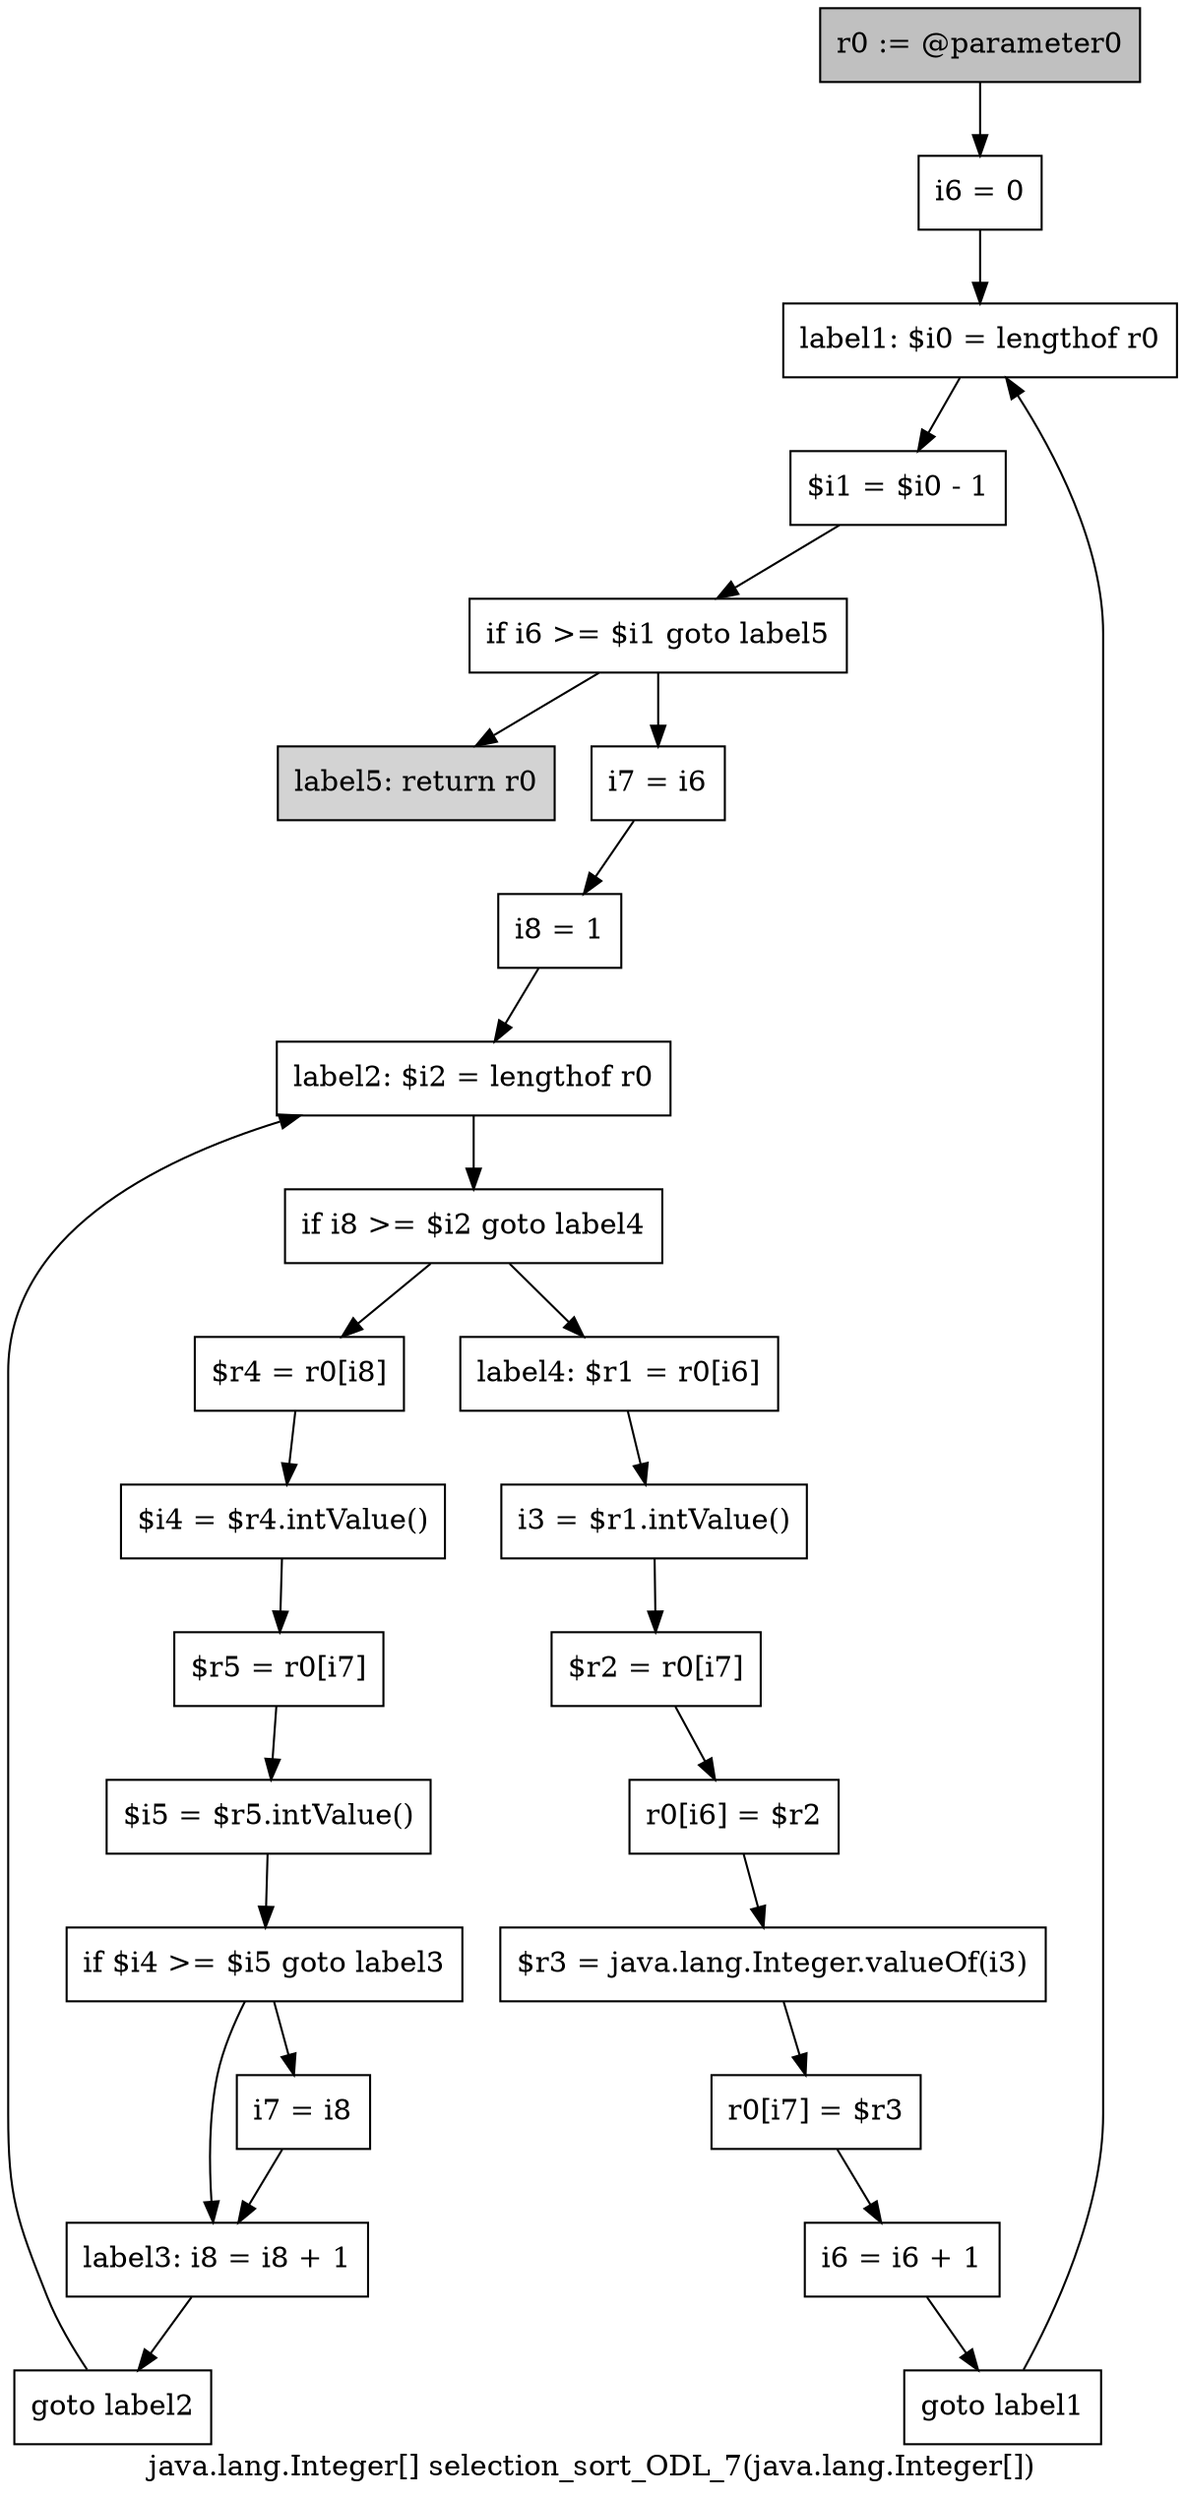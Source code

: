 digraph "java.lang.Integer[] selection_sort_ODL_7(java.lang.Integer[])" {
    label="java.lang.Integer[] selection_sort_ODL_7(java.lang.Integer[])";
    node [shape=box];
    "0" [style=filled,fillcolor=gray,label="r0 := @parameter0",];
    "1" [label="i6 = 0",];
    "0"->"1";
    "2" [label="label1: $i0 = lengthof r0",];
    "1"->"2";
    "3" [label="$i1 = $i0 - 1",];
    "2"->"3";
    "4" [label="if i6 >= $i1 goto label5",];
    "3"->"4";
    "5" [label="i7 = i6",];
    "4"->"5";
    "25" [style=filled,fillcolor=lightgray,label="label5: return r0",];
    "4"->"25";
    "6" [label="i8 = 1",];
    "5"->"6";
    "7" [label="label2: $i2 = lengthof r0",];
    "6"->"7";
    "8" [label="if i8 >= $i2 goto label4",];
    "7"->"8";
    "9" [label="$r4 = r0[i8]",];
    "8"->"9";
    "17" [label="label4: $r1 = r0[i6]",];
    "8"->"17";
    "10" [label="$i4 = $r4.intValue()",];
    "9"->"10";
    "11" [label="$r5 = r0[i7]",];
    "10"->"11";
    "12" [label="$i5 = $r5.intValue()",];
    "11"->"12";
    "13" [label="if $i4 >= $i5 goto label3",];
    "12"->"13";
    "14" [label="i7 = i8",];
    "13"->"14";
    "15" [label="label3: i8 = i8 + 1",];
    "13"->"15";
    "14"->"15";
    "16" [label="goto label2",];
    "15"->"16";
    "16"->"7";
    "18" [label="i3 = $r1.intValue()",];
    "17"->"18";
    "19" [label="$r2 = r0[i7]",];
    "18"->"19";
    "20" [label="r0[i6] = $r2",];
    "19"->"20";
    "21" [label="$r3 = java.lang.Integer.valueOf(i3)",];
    "20"->"21";
    "22" [label="r0[i7] = $r3",];
    "21"->"22";
    "23" [label="i6 = i6 + 1",];
    "22"->"23";
    "24" [label="goto label1",];
    "23"->"24";
    "24"->"2";
}
